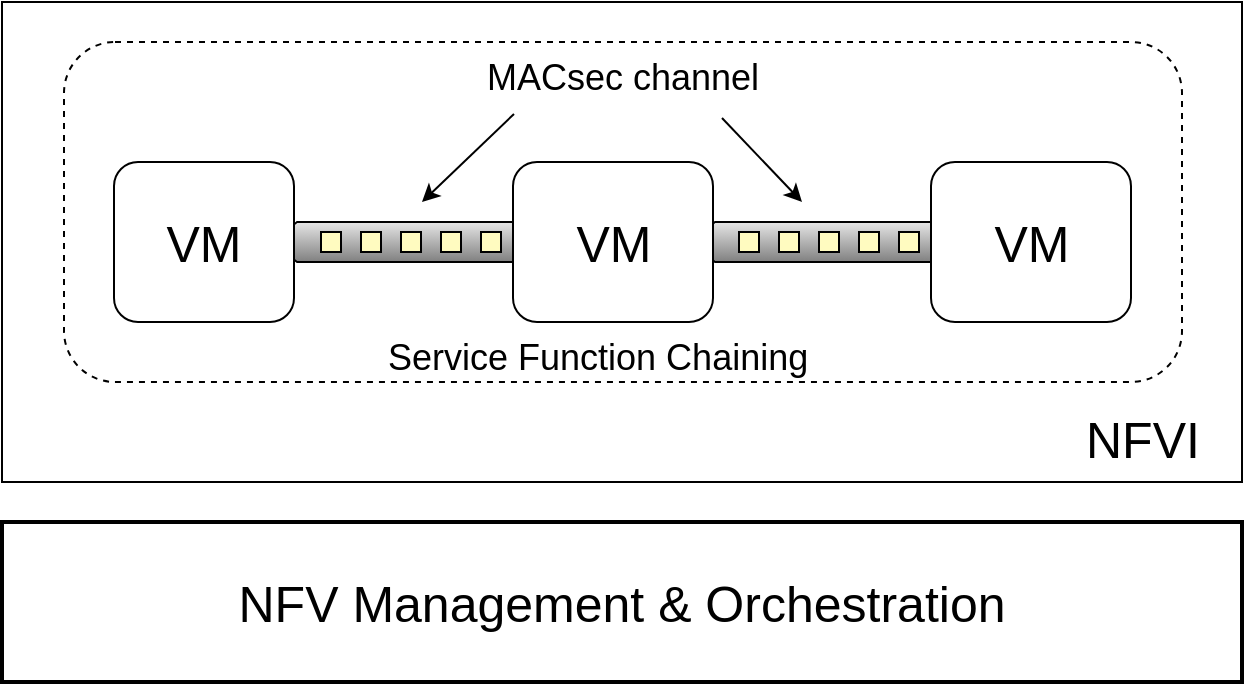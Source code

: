 <mxfile version="10.9.8" type="github"><diagram id="0PhkyZh6pTqeAU5DWifH" name="Page-1"><mxGraphModel dx="2253" dy="741" grid="1" gridSize="10" guides="1" tooltips="1" connect="1" arrows="1" fold="1" page="1" pageScale="1" pageWidth="827" pageHeight="1169" math="0" shadow="0"><root><mxCell id="0"/><mxCell id="1" parent="0"/><mxCell id="1vbUXdz7X8TG0rLyYipP-11" value="" style="rounded=0;whiteSpace=wrap;html=1;" vertex="1" parent="1"><mxGeometry x="-40" y="130" width="620" height="240" as="geometry"/></mxCell><mxCell id="wKzrwK8omsFbbwGm3UPk-4" value="NFVI" style="text;html=1;resizable=0;points=[];autosize=1;align=left;verticalAlign=top;spacingTop=-4;fontSize=25;" parent="1" vertex="1"><mxGeometry x="500" y="331" width="70" height="30" as="geometry"/></mxCell><mxCell id="wKzrwK8omsFbbwGm3UPk-5" value="NFV Management &amp;amp; Orchestration" style="rounded=0;whiteSpace=wrap;html=1;fontSize=25;strokeWidth=2;" parent="1" vertex="1"><mxGeometry x="-40" y="390" width="620" height="80" as="geometry"/></mxCell><mxCell id="wKzrwK8omsFbbwGm3UPk-7" value="" style="strokeWidth=1;outlineConnect=0;strokeColor=#000000;dashed=0;align=center;html=1;fontSize=8;shape=mxgraph.eip.dataChannel;verticalLabelPosition=bottom;labelBackgroundColor=#ffffff;verticalAlign=top;" parent="1" vertex="1"><mxGeometry x="99.5" y="240" width="130" height="20" as="geometry"/></mxCell><mxCell id="wKzrwK8omsFbbwGm3UPk-8" value="MACsec channel" style="text;html=1;resizable=0;points=[];autosize=1;align=center;verticalAlign=middle;spacingTop=-4;fontSize=18;" parent="1" vertex="1"><mxGeometry x="170" y="155" width="200" height="30" as="geometry"/></mxCell><mxCell id="1vbUXdz7X8TG0rLyYipP-3" value="" style="strokeWidth=1;outlineConnect=0;strokeColor=#000000;dashed=0;align=center;html=1;fontSize=8;shape=mxgraph.eip.dataChannel;verticalLabelPosition=bottom;labelBackgroundColor=#ffffff;verticalAlign=top;" vertex="1" parent="1"><mxGeometry x="308.5" y="240" width="130" height="20" as="geometry"/></mxCell><mxCell id="1vbUXdz7X8TG0rLyYipP-4" value="VM" style="rounded=1;whiteSpace=wrap;html=1;fontSize=25;" vertex="1" parent="1"><mxGeometry x="424.5" y="210" width="100" height="80" as="geometry"/></mxCell><mxCell id="wKzrwK8omsFbbwGm3UPk-2" value="VM" style="rounded=1;whiteSpace=wrap;html=1;fontSize=25;" parent="1" vertex="1"><mxGeometry x="215.5" y="210" width="100" height="80" as="geometry"/></mxCell><mxCell id="1vbUXdz7X8TG0rLyYipP-6" value="" style="endArrow=classic;html=1;fontSize=18;exitX=0.23;exitY=1.033;exitDx=0;exitDy=0;exitPerimeter=0;" edge="1" parent="1" source="wKzrwK8omsFbbwGm3UPk-8"><mxGeometry width="50" height="50" relative="1" as="geometry"><mxPoint x="-40" y="570" as="sourcePoint"/><mxPoint x="170" y="230" as="targetPoint"/></mxGeometry></mxCell><mxCell id="1vbUXdz7X8TG0rLyYipP-10" value="" style="endArrow=classic;html=1;fontSize=18;" edge="1" parent="1"><mxGeometry width="50" height="50" relative="1" as="geometry"><mxPoint x="320" y="188" as="sourcePoint"/><mxPoint x="360" y="230" as="targetPoint"/></mxGeometry></mxCell><mxCell id="wKzrwK8omsFbbwGm3UPk-1" value="VM" style="rounded=1;whiteSpace=wrap;html=1;fontSize=25;" parent="1" vertex="1"><mxGeometry x="16" y="210" width="90" height="80" as="geometry"/></mxCell><mxCell id="1vbUXdz7X8TG0rLyYipP-15" value="" style="rounded=1;whiteSpace=wrap;html=1;strokeWidth=1;fontSize=18;align=center;fillColor=none;dashed=1;" vertex="1" parent="1"><mxGeometry x="-9" y="150" width="559" height="170" as="geometry"/></mxCell><mxCell id="1vbUXdz7X8TG0rLyYipP-16" value="Service Function Chaining" style="text;html=1;resizable=0;points=[];autosize=1;align=left;verticalAlign=top;spacingTop=-4;fontSize=18;" vertex="1" parent="1"><mxGeometry x="150.5" y="295" width="230" height="20" as="geometry"/></mxCell></root></mxGraphModel></diagram></mxfile>